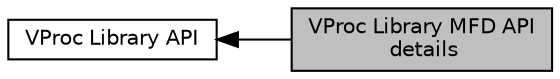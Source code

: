 digraph "VProc Library MFD API details"
{
  bgcolor="transparent";
  edge [fontname="Helvetica",fontsize="10",labelfontname="Helvetica",labelfontsize="10"];
  node [fontname="Helvetica",fontsize="10",shape=box];
  rankdir=LR;
  Node2 [label="VProc Library API",height=0.2,width=0.4,color="black",URL="$d8/d62/group__vproc-api.html",tooltip="VProc Library API, in file vproc.h."];
  Node1 [label="VProc Library MFD API\l details",height=0.2,width=0.4,color="black", fillcolor="grey75", style="filled", fontcolor="black",tooltip="VProc MFD API details, in file vproc.h. This function is the same as the function which name without ..."];
  Node2->Node1 [shape=plaintext, dir="back", style="solid"];
}

